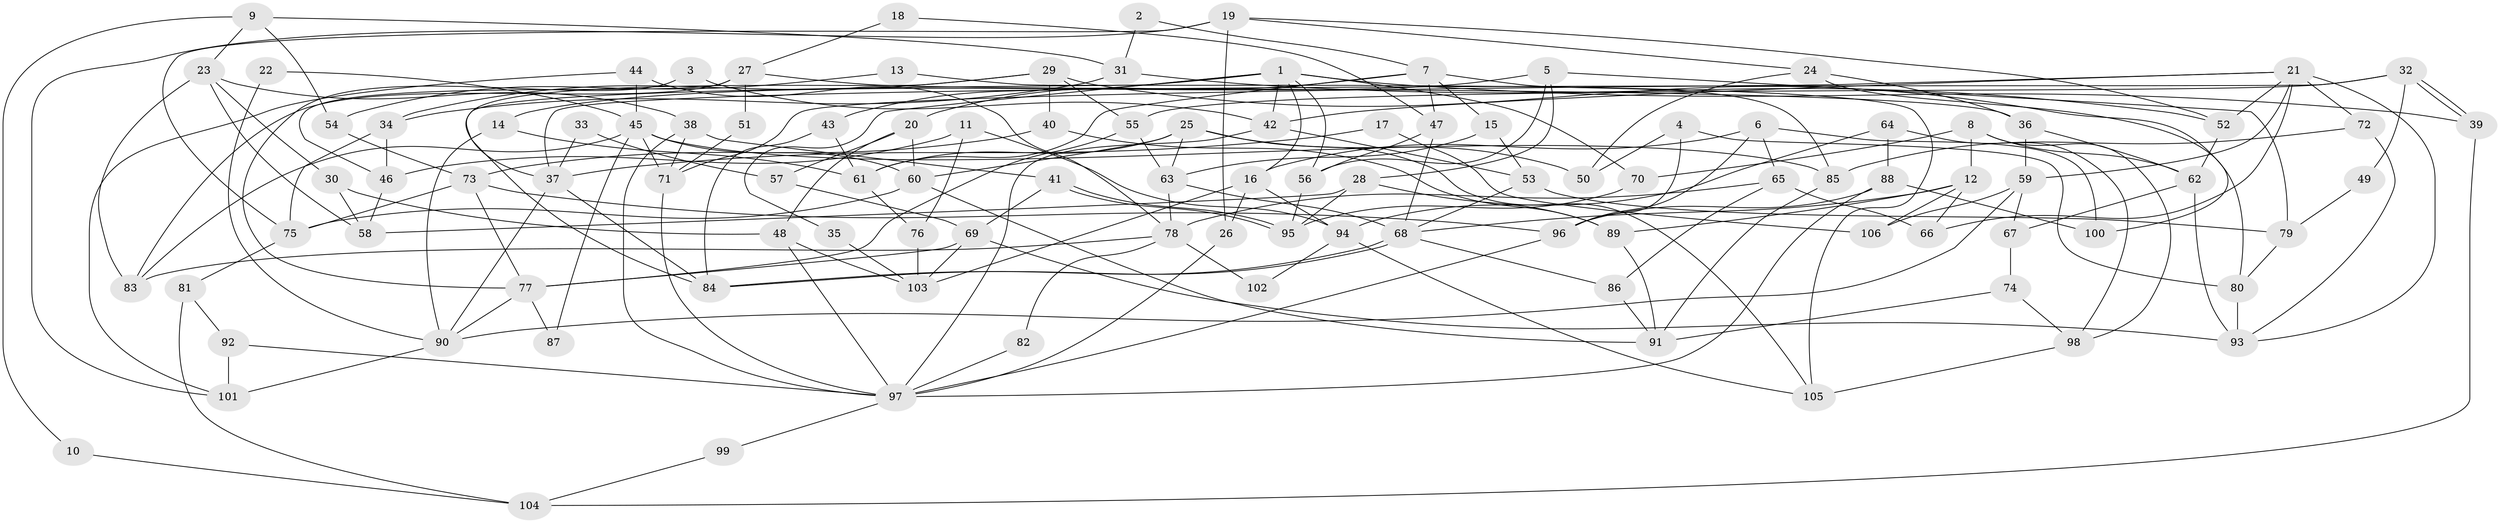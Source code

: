 // Generated by graph-tools (version 1.1) at 2025/11/02/27/25 16:11:20]
// undirected, 106 vertices, 212 edges
graph export_dot {
graph [start="1"]
  node [color=gray90,style=filled];
  1;
  2;
  3;
  4;
  5;
  6;
  7;
  8;
  9;
  10;
  11;
  12;
  13;
  14;
  15;
  16;
  17;
  18;
  19;
  20;
  21;
  22;
  23;
  24;
  25;
  26;
  27;
  28;
  29;
  30;
  31;
  32;
  33;
  34;
  35;
  36;
  37;
  38;
  39;
  40;
  41;
  42;
  43;
  44;
  45;
  46;
  47;
  48;
  49;
  50;
  51;
  52;
  53;
  54;
  55;
  56;
  57;
  58;
  59;
  60;
  61;
  62;
  63;
  64;
  65;
  66;
  67;
  68;
  69;
  70;
  71;
  72;
  73;
  74;
  75;
  76;
  77;
  78;
  79;
  80;
  81;
  82;
  83;
  84;
  85;
  86;
  87;
  88;
  89;
  90;
  91;
  92;
  93;
  94;
  95;
  96;
  97;
  98;
  99;
  100;
  101;
  102;
  103;
  104;
  105;
  106;
  1 -- 84;
  1 -- 56;
  1 -- 16;
  1 -- 35;
  1 -- 39;
  1 -- 42;
  1 -- 43;
  1 -- 70;
  2 -- 31;
  2 -- 7;
  3 -- 42;
  3 -- 77;
  4 -- 80;
  4 -- 50;
  4 -- 96;
  5 -- 79;
  5 -- 56;
  5 -- 14;
  5 -- 28;
  6 -- 16;
  6 -- 65;
  6 -- 96;
  6 -- 100;
  7 -- 15;
  7 -- 85;
  7 -- 20;
  7 -- 47;
  7 -- 61;
  8 -- 70;
  8 -- 98;
  8 -- 12;
  8 -- 62;
  9 -- 23;
  9 -- 31;
  9 -- 10;
  9 -- 54;
  10 -- 104;
  11 -- 76;
  11 -- 46;
  11 -- 94;
  12 -- 68;
  12 -- 66;
  12 -- 89;
  12 -- 106;
  13 -- 54;
  13 -- 105;
  14 -- 90;
  14 -- 61;
  15 -- 63;
  15 -- 53;
  16 -- 94;
  16 -- 26;
  16 -- 103;
  17 -- 106;
  17 -- 37;
  18 -- 27;
  18 -- 47;
  19 -- 24;
  19 -- 26;
  19 -- 52;
  19 -- 75;
  19 -- 101;
  20 -- 48;
  20 -- 57;
  20 -- 60;
  21 -- 71;
  21 -- 42;
  21 -- 52;
  21 -- 59;
  21 -- 66;
  21 -- 72;
  21 -- 93;
  22 -- 45;
  22 -- 90;
  23 -- 30;
  23 -- 83;
  23 -- 38;
  23 -- 58;
  24 -- 36;
  24 -- 100;
  24 -- 50;
  25 -- 63;
  25 -- 61;
  25 -- 50;
  25 -- 60;
  25 -- 105;
  26 -- 97;
  27 -- 36;
  27 -- 46;
  27 -- 51;
  27 -- 83;
  28 -- 89;
  28 -- 58;
  28 -- 95;
  29 -- 40;
  29 -- 55;
  29 -- 34;
  29 -- 37;
  29 -- 80;
  30 -- 48;
  30 -- 58;
  31 -- 34;
  31 -- 52;
  32 -- 39;
  32 -- 39;
  32 -- 37;
  32 -- 49;
  32 -- 55;
  33 -- 37;
  33 -- 57;
  34 -- 75;
  34 -- 46;
  35 -- 103;
  36 -- 62;
  36 -- 59;
  37 -- 84;
  37 -- 90;
  38 -- 97;
  38 -- 41;
  38 -- 71;
  39 -- 104;
  40 -- 73;
  40 -- 89;
  41 -- 95;
  41 -- 95;
  41 -- 69;
  42 -- 97;
  42 -- 53;
  43 -- 61;
  43 -- 84;
  44 -- 101;
  44 -- 78;
  44 -- 45;
  45 -- 60;
  45 -- 71;
  45 -- 83;
  45 -- 85;
  45 -- 87;
  46 -- 58;
  47 -- 68;
  47 -- 56;
  48 -- 103;
  48 -- 97;
  49 -- 79;
  51 -- 71;
  52 -- 62;
  53 -- 68;
  53 -- 79;
  54 -- 73;
  55 -- 77;
  55 -- 63;
  56 -- 95;
  57 -- 69;
  59 -- 90;
  59 -- 67;
  59 -- 106;
  60 -- 75;
  60 -- 91;
  61 -- 76;
  62 -- 67;
  62 -- 93;
  63 -- 68;
  63 -- 78;
  64 -- 88;
  64 -- 98;
  64 -- 94;
  65 -- 78;
  65 -- 66;
  65 -- 86;
  67 -- 74;
  68 -- 84;
  68 -- 84;
  68 -- 86;
  69 -- 93;
  69 -- 77;
  69 -- 103;
  70 -- 95;
  71 -- 97;
  72 -- 93;
  72 -- 85;
  73 -- 96;
  73 -- 75;
  73 -- 77;
  74 -- 91;
  74 -- 98;
  75 -- 81;
  76 -- 103;
  77 -- 87;
  77 -- 90;
  78 -- 83;
  78 -- 82;
  78 -- 102;
  79 -- 80;
  80 -- 93;
  81 -- 92;
  81 -- 104;
  82 -- 97;
  85 -- 91;
  86 -- 91;
  88 -- 96;
  88 -- 97;
  88 -- 100;
  89 -- 91;
  90 -- 101;
  92 -- 101;
  92 -- 97;
  94 -- 102;
  94 -- 105;
  96 -- 97;
  97 -- 99;
  98 -- 105;
  99 -- 104;
}
